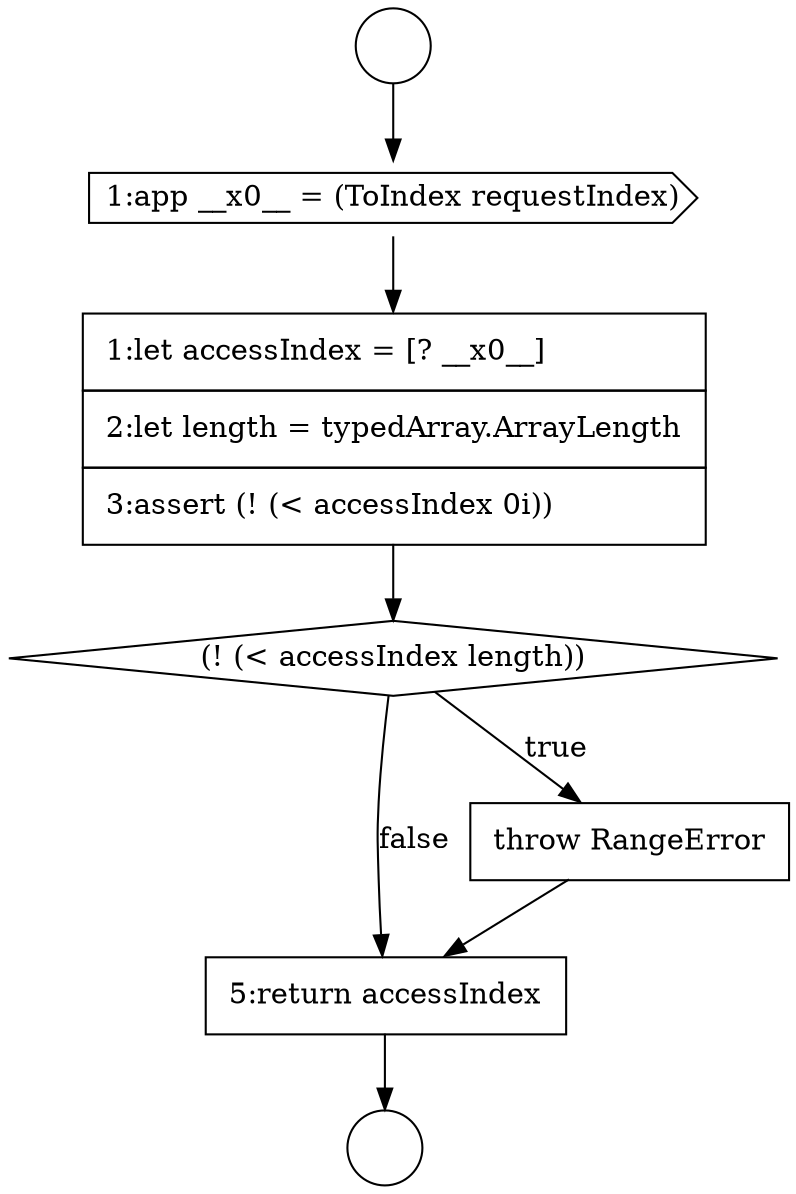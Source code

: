 digraph {
  node15755 [shape=circle label=" " color="black" fillcolor="white" style=filled]
  node15759 [shape=diamond, label=<<font color="black">(! (&lt; accessIndex length))</font>> color="black" fillcolor="white" style=filled]
  node15756 [shape=circle label=" " color="black" fillcolor="white" style=filled]
  node15761 [shape=none, margin=0, label=<<font color="black">
    <table border="0" cellborder="1" cellspacing="0" cellpadding="10">
      <tr><td align="left">5:return accessIndex</td></tr>
    </table>
  </font>> color="black" fillcolor="white" style=filled]
  node15760 [shape=none, margin=0, label=<<font color="black">
    <table border="0" cellborder="1" cellspacing="0" cellpadding="10">
      <tr><td align="left">throw RangeError</td></tr>
    </table>
  </font>> color="black" fillcolor="white" style=filled]
  node15757 [shape=cds, label=<<font color="black">1:app __x0__ = (ToIndex requestIndex)</font>> color="black" fillcolor="white" style=filled]
  node15758 [shape=none, margin=0, label=<<font color="black">
    <table border="0" cellborder="1" cellspacing="0" cellpadding="10">
      <tr><td align="left">1:let accessIndex = [? __x0__]</td></tr>
      <tr><td align="left">2:let length = typedArray.ArrayLength</td></tr>
      <tr><td align="left">3:assert (! (&lt; accessIndex 0i))</td></tr>
    </table>
  </font>> color="black" fillcolor="white" style=filled]
  node15757 -> node15758 [ color="black"]
  node15759 -> node15760 [label=<<font color="black">true</font>> color="black"]
  node15759 -> node15761 [label=<<font color="black">false</font>> color="black"]
  node15760 -> node15761 [ color="black"]
  node15758 -> node15759 [ color="black"]
  node15761 -> node15756 [ color="black"]
  node15755 -> node15757 [ color="black"]
}

